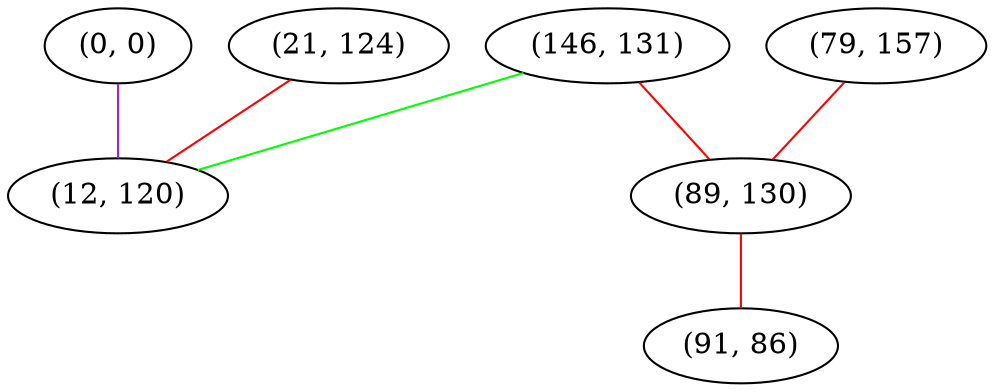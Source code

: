 graph "" {
"(0, 0)";
"(146, 131)";
"(21, 124)";
"(12, 120)";
"(79, 157)";
"(89, 130)";
"(91, 86)";
"(0, 0)" -- "(12, 120)"  [color=purple, key=0, weight=4];
"(146, 131)" -- "(89, 130)"  [color=red, key=0, weight=1];
"(146, 131)" -- "(12, 120)"  [color=green, key=0, weight=2];
"(21, 124)" -- "(12, 120)"  [color=red, key=0, weight=1];
"(79, 157)" -- "(89, 130)"  [color=red, key=0, weight=1];
"(89, 130)" -- "(91, 86)"  [color=red, key=0, weight=1];
}
